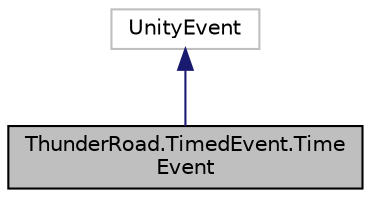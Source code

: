 digraph "ThunderRoad.TimedEvent.TimeEvent"
{
 // LATEX_PDF_SIZE
  edge [fontname="Helvetica",fontsize="10",labelfontname="Helvetica",labelfontsize="10"];
  node [fontname="Helvetica",fontsize="10",shape=record];
  Node1 [label="ThunderRoad.TimedEvent.Time\lEvent",height=0.2,width=0.4,color="black", fillcolor="grey75", style="filled", fontcolor="black",tooltip="Class TimeEvent. Implements the UnityEngine.Events.UnityEvent"];
  Node2 -> Node1 [dir="back",color="midnightblue",fontsize="10",style="solid",fontname="Helvetica"];
  Node2 [label="UnityEvent",height=0.2,width=0.4,color="grey75", fillcolor="white", style="filled",tooltip=" "];
}
